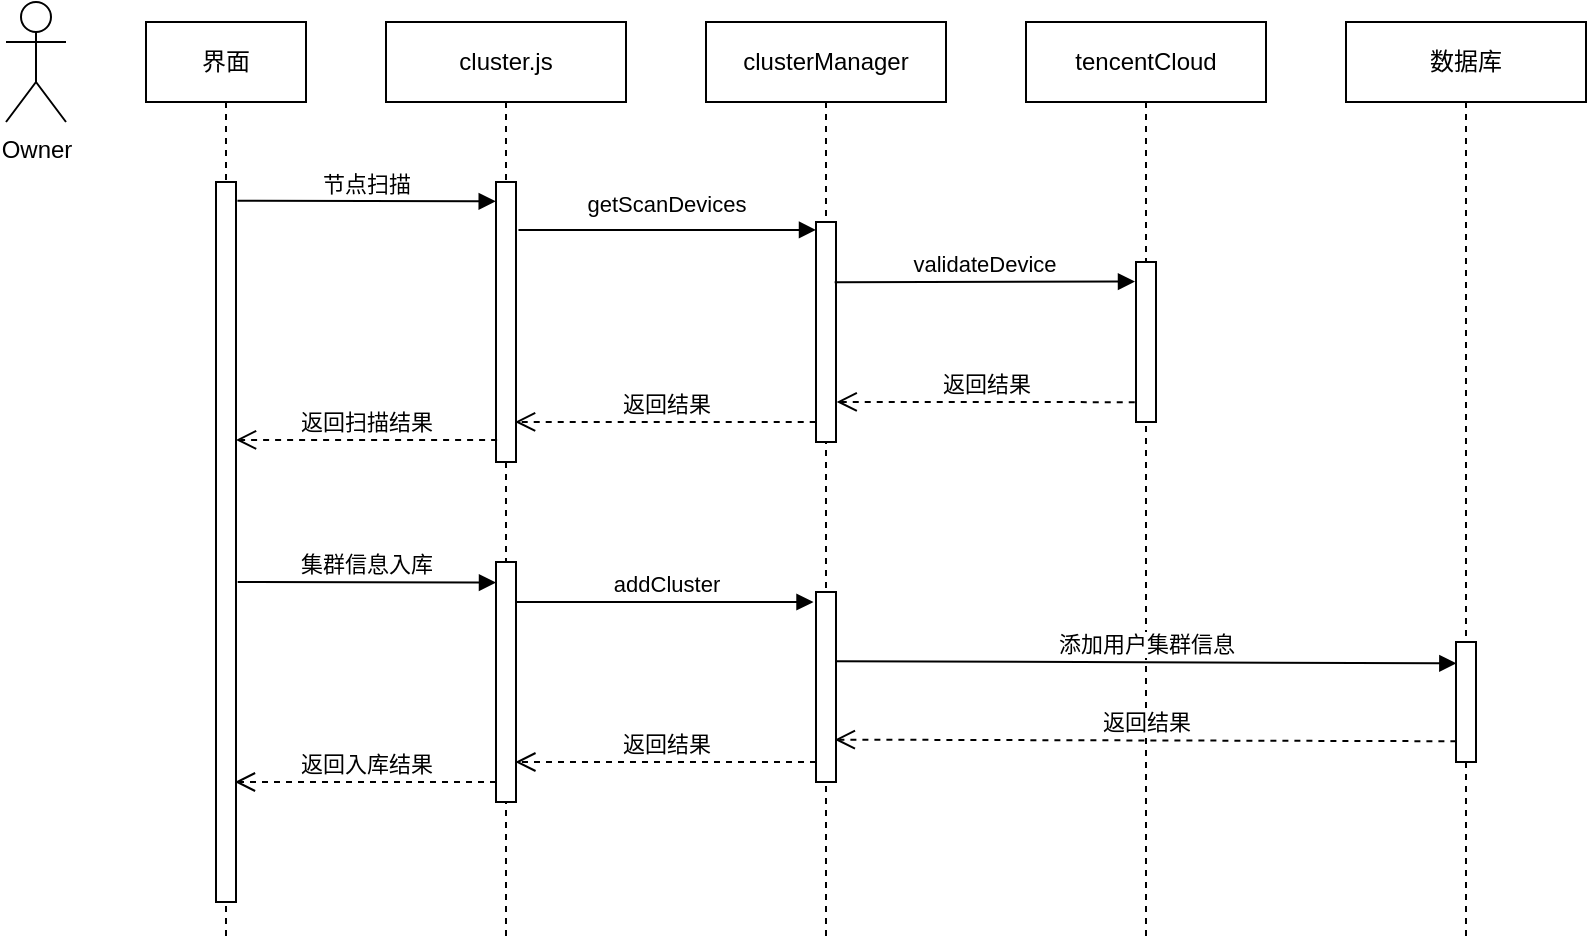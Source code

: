 <mxfile version="19.0.3" type="github">
  <diagram id="YNXkK3RKNKg_d20Gb63L" name="Page-1">
    <mxGraphModel dx="611" dy="709" grid="1" gridSize="10" guides="1" tooltips="1" connect="1" arrows="1" fold="1" page="1" pageScale="1" pageWidth="827" pageHeight="1169" math="0" shadow="0">
      <root>
        <mxCell id="0" />
        <mxCell id="1" parent="0" />
        <mxCell id="H5Ceg5C1NVuIUo9WAE9B-45" value="数据库" style="shape=umlLifeline;perimeter=lifelinePerimeter;whiteSpace=wrap;html=1;container=1;collapsible=0;recursiveResize=0;outlineConnect=0;" vertex="1" parent="1">
          <mxGeometry x="720" y="200" width="120" height="460" as="geometry" />
        </mxCell>
        <mxCell id="H5Ceg5C1NVuIUo9WAE9B-44" value="tencentCloud" style="shape=umlLifeline;perimeter=lifelinePerimeter;whiteSpace=wrap;html=1;container=1;collapsible=0;recursiveResize=0;outlineConnect=0;" vertex="1" parent="1">
          <mxGeometry x="560" y="200" width="120" height="460" as="geometry" />
        </mxCell>
        <mxCell id="H5Ceg5C1NVuIUo9WAE9B-43" value="clusterManager" style="shape=umlLifeline;perimeter=lifelinePerimeter;whiteSpace=wrap;html=1;container=1;collapsible=0;recursiveResize=0;outlineConnect=0;" vertex="1" parent="1">
          <mxGeometry x="400" y="200" width="120" height="460" as="geometry" />
        </mxCell>
        <mxCell id="H5Ceg5C1NVuIUo9WAE9B-42" value="cluster.js" style="shape=umlLifeline;perimeter=lifelinePerimeter;whiteSpace=wrap;html=1;container=1;collapsible=0;recursiveResize=0;outlineConnect=0;" vertex="1" parent="1">
          <mxGeometry x="240" y="200" width="120" height="460" as="geometry" />
        </mxCell>
        <mxCell id="H5Ceg5C1NVuIUo9WAE9B-41" value="界面" style="shape=umlLifeline;perimeter=lifelinePerimeter;whiteSpace=wrap;html=1;container=1;collapsible=0;recursiveResize=0;outlineConnect=0;" vertex="1" parent="1">
          <mxGeometry x="120" y="200" width="80" height="460" as="geometry" />
        </mxCell>
        <mxCell id="H5Ceg5C1NVuIUo9WAE9B-7" value="Owner" style="shape=umlActor;verticalLabelPosition=bottom;verticalAlign=top;html=1;outlineConnect=0;" vertex="1" parent="1">
          <mxGeometry x="50" y="190" width="30" height="60" as="geometry" />
        </mxCell>
        <mxCell id="H5Ceg5C1NVuIUo9WAE9B-8" value="" style="html=1;points=[];perimeter=orthogonalPerimeter;" vertex="1" parent="1">
          <mxGeometry x="155" y="280" width="10" height="360" as="geometry" />
        </mxCell>
        <mxCell id="H5Ceg5C1NVuIUo9WAE9B-9" value="" style="html=1;points=[];perimeter=orthogonalPerimeter;" vertex="1" parent="1">
          <mxGeometry x="295" y="280" width="10" height="140" as="geometry" />
        </mxCell>
        <mxCell id="H5Ceg5C1NVuIUo9WAE9B-13" value="节点扫描" style="html=1;verticalAlign=bottom;endArrow=block;rounded=0;exitX=1.071;exitY=0.026;exitDx=0;exitDy=0;exitPerimeter=0;entryX=-0.014;entryY=0.069;entryDx=0;entryDy=0;entryPerimeter=0;" edge="1" parent="1" source="H5Ceg5C1NVuIUo9WAE9B-8" target="H5Ceg5C1NVuIUo9WAE9B-9">
          <mxGeometry width="80" relative="1" as="geometry">
            <mxPoint x="200" y="359.58" as="sourcePoint" />
            <mxPoint x="280" y="300" as="targetPoint" />
          </mxGeometry>
        </mxCell>
        <mxCell id="H5Ceg5C1NVuIUo9WAE9B-15" value="" style="html=1;points=[];perimeter=orthogonalPerimeter;" vertex="1" parent="1">
          <mxGeometry x="455" y="300" width="10" height="110" as="geometry" />
        </mxCell>
        <mxCell id="H5Ceg5C1NVuIUo9WAE9B-18" value="getScanDevices" style="html=1;verticalAlign=bottom;endArrow=block;rounded=0;exitX=1.124;exitY=0.171;exitDx=0;exitDy=0;exitPerimeter=0;" edge="1" parent="1" source="H5Ceg5C1NVuIUo9WAE9B-9" target="H5Ceg5C1NVuIUo9WAE9B-15">
          <mxGeometry x="-0.008" y="4" width="80" relative="1" as="geometry">
            <mxPoint x="175.51" y="480.0" as="sourcePoint" />
            <mxPoint x="400" y="400" as="targetPoint" />
            <mxPoint as="offset" />
          </mxGeometry>
        </mxCell>
        <mxCell id="H5Ceg5C1NVuIUo9WAE9B-19" value="" style="html=1;points=[];perimeter=orthogonalPerimeter;" vertex="1" parent="1">
          <mxGeometry x="615" y="320" width="10" height="80" as="geometry" />
        </mxCell>
        <mxCell id="H5Ceg5C1NVuIUo9WAE9B-21" value="validateDevice" style="html=1;verticalAlign=bottom;endArrow=block;rounded=0;entryX=-0.05;entryY=0.122;entryDx=0;entryDy=0;entryPerimeter=0;exitX=0.933;exitY=0.274;exitDx=0;exitDy=0;exitPerimeter=0;" edge="1" parent="1" source="H5Ceg5C1NVuIUo9WAE9B-15" target="H5Ceg5C1NVuIUo9WAE9B-19">
          <mxGeometry width="80" relative="1" as="geometry">
            <mxPoint x="500" y="300" as="sourcePoint" />
            <mxPoint x="600" y="350" as="targetPoint" />
          </mxGeometry>
        </mxCell>
        <mxCell id="H5Ceg5C1NVuIUo9WAE9B-23" value="返回结果" style="html=1;verticalAlign=bottom;endArrow=open;dashed=1;endSize=8;rounded=0;exitX=-0.063;exitY=0.876;exitDx=0;exitDy=0;exitPerimeter=0;entryX=1.033;entryY=0.818;entryDx=0;entryDy=0;entryPerimeter=0;" edge="1" parent="1" source="H5Ceg5C1NVuIUo9WAE9B-19" target="H5Ceg5C1NVuIUo9WAE9B-15">
          <mxGeometry relative="1" as="geometry">
            <mxPoint x="560" y="480" as="sourcePoint" />
            <mxPoint x="490" y="370" as="targetPoint" />
          </mxGeometry>
        </mxCell>
        <mxCell id="H5Ceg5C1NVuIUo9WAE9B-25" value="返回结果" style="html=1;verticalAlign=bottom;endArrow=open;dashed=1;endSize=8;rounded=0;exitX=-0.014;exitY=0.909;exitDx=0;exitDy=0;exitPerimeter=0;entryX=0.952;entryY=0.857;entryDx=0;entryDy=0;entryPerimeter=0;" edge="1" parent="1" source="H5Ceg5C1NVuIUo9WAE9B-15" target="H5Ceg5C1NVuIUo9WAE9B-9">
          <mxGeometry relative="1" as="geometry">
            <mxPoint x="389.04" y="510.1" as="sourcePoint" />
            <mxPoint x="240.0" y="510" as="targetPoint" />
          </mxGeometry>
        </mxCell>
        <mxCell id="H5Ceg5C1NVuIUo9WAE9B-26" value="返回扫描结果" style="html=1;verticalAlign=bottom;endArrow=open;dashed=1;endSize=8;rounded=0;exitX=0.055;exitY=0.921;exitDx=0;exitDy=0;exitPerimeter=0;" edge="1" parent="1" source="H5Ceg5C1NVuIUo9WAE9B-9" target="H5Ceg5C1NVuIUo9WAE9B-8">
          <mxGeometry relative="1" as="geometry">
            <mxPoint x="350.34" y="490.01" as="sourcePoint" />
            <mxPoint x="180" y="420" as="targetPoint" />
          </mxGeometry>
        </mxCell>
        <mxCell id="H5Ceg5C1NVuIUo9WAE9B-27" value="" style="html=1;points=[];perimeter=orthogonalPerimeter;" vertex="1" parent="1">
          <mxGeometry x="295" y="470" width="10" height="120" as="geometry" />
        </mxCell>
        <mxCell id="H5Ceg5C1NVuIUo9WAE9B-28" value="" style="html=1;points=[];perimeter=orthogonalPerimeter;" vertex="1" parent="1">
          <mxGeometry x="455" y="485" width="10" height="95" as="geometry" />
        </mxCell>
        <mxCell id="H5Ceg5C1NVuIUo9WAE9B-29" value="addCluster" style="html=1;verticalAlign=bottom;endArrow=block;rounded=0;exitX=1.124;exitY=0.171;exitDx=0;exitDy=0;exitPerimeter=0;" edge="1" parent="1">
          <mxGeometry width="80" relative="1" as="geometry">
            <mxPoint x="305" y="490" as="sourcePoint" />
            <mxPoint x="453.76" y="490" as="targetPoint" />
          </mxGeometry>
        </mxCell>
        <mxCell id="H5Ceg5C1NVuIUo9WAE9B-30" value="集群信息入库" style="html=1;verticalAlign=bottom;endArrow=block;rounded=0;exitX=1.071;exitY=0.026;exitDx=0;exitDy=0;exitPerimeter=0;entryX=-0.014;entryY=0.069;entryDx=0;entryDy=0;entryPerimeter=0;" edge="1" parent="1">
          <mxGeometry width="80" relative="1" as="geometry">
            <mxPoint x="165.85" y="480.0" as="sourcePoint" />
            <mxPoint x="295.0" y="480.3" as="targetPoint" />
          </mxGeometry>
        </mxCell>
        <mxCell id="H5Ceg5C1NVuIUo9WAE9B-31" value="" style="html=1;points=[];perimeter=orthogonalPerimeter;" vertex="1" parent="1">
          <mxGeometry x="775" y="510" width="10" height="60" as="geometry" />
        </mxCell>
        <mxCell id="H5Ceg5C1NVuIUo9WAE9B-32" value="添加用户集群信息" style="html=1;verticalAlign=bottom;endArrow=block;rounded=0;exitX=0.98;exitY=0.364;exitDx=0;exitDy=0;exitPerimeter=0;entryX=0.017;entryY=0.178;entryDx=0;entryDy=0;entryPerimeter=0;" edge="1" parent="1" source="H5Ceg5C1NVuIUo9WAE9B-28" target="H5Ceg5C1NVuIUo9WAE9B-31">
          <mxGeometry width="80" relative="1" as="geometry">
            <mxPoint x="520" y="670" as="sourcePoint" />
            <mxPoint x="668.76" y="670" as="targetPoint" />
          </mxGeometry>
        </mxCell>
        <mxCell id="H5Ceg5C1NVuIUo9WAE9B-33" value="返回结果" style="html=1;verticalAlign=bottom;endArrow=open;dashed=1;endSize=8;rounded=0;entryX=0.94;entryY=0.777;entryDx=0;entryDy=0;entryPerimeter=0;exitX=0.02;exitY=0.827;exitDx=0;exitDy=0;exitPerimeter=0;" edge="1" parent="1" source="H5Ceg5C1NVuIUo9WAE9B-31" target="H5Ceg5C1NVuIUo9WAE9B-28">
          <mxGeometry relative="1" as="geometry">
            <mxPoint x="760" y="570" as="sourcePoint" />
            <mxPoint x="465.96" y="584" as="targetPoint" />
          </mxGeometry>
        </mxCell>
        <mxCell id="H5Ceg5C1NVuIUo9WAE9B-34" value="返回结果" style="html=1;verticalAlign=bottom;endArrow=open;dashed=1;endSize=8;rounded=0;exitX=-0.014;exitY=0.909;exitDx=0;exitDy=0;exitPerimeter=0;entryX=0.952;entryY=0.857;entryDx=0;entryDy=0;entryPerimeter=0;" edge="1" parent="1">
          <mxGeometry relative="1" as="geometry">
            <mxPoint x="455.0" y="570.01" as="sourcePoint" />
            <mxPoint x="304.66" y="570" as="targetPoint" />
          </mxGeometry>
        </mxCell>
        <mxCell id="H5Ceg5C1NVuIUo9WAE9B-35" value="返回入库结果" style="html=1;verticalAlign=bottom;endArrow=open;dashed=1;endSize=8;rounded=0;exitX=0.055;exitY=0.921;exitDx=0;exitDy=0;exitPerimeter=0;" edge="1" parent="1">
          <mxGeometry relative="1" as="geometry">
            <mxPoint x="295.0" y="580.0" as="sourcePoint" />
            <mxPoint x="164.45" y="580.0" as="targetPoint" />
          </mxGeometry>
        </mxCell>
      </root>
    </mxGraphModel>
  </diagram>
</mxfile>
